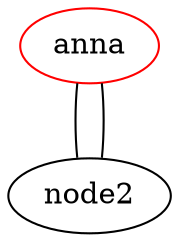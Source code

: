 graph anna {
	node1 [color=red, label=anna]
	node2
	
	node1--node2
	node2--node1
	
}

digraph marta {
	node2 [color=red, label=anna]
	node1 [color=red, label=anna]
	
	node1->node2 
	node2->node1
}